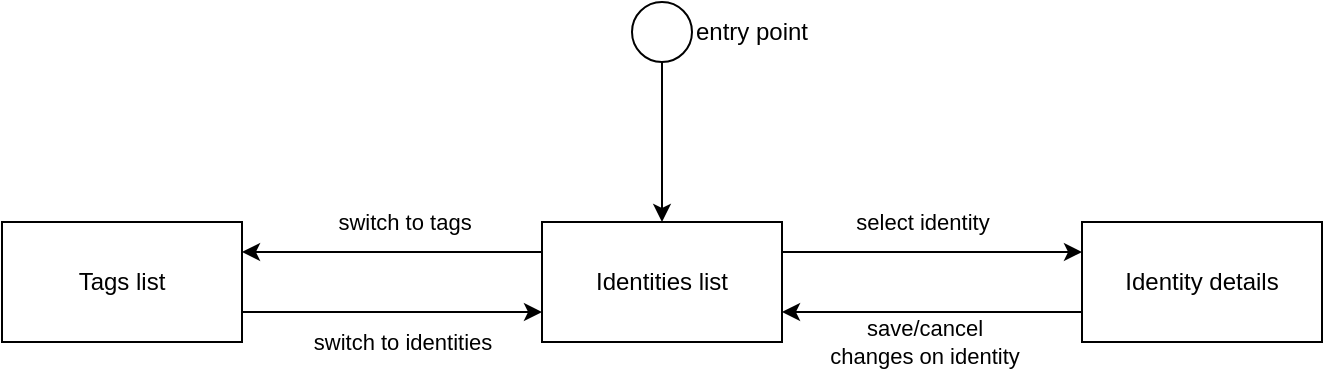 <mxfile version="15.1.3" type="device"><diagram id="FP3WPlr3hv3waeoiQwIz" name="Seite-1"><mxGraphModel dx="813" dy="470" grid="1" gridSize="10" guides="1" tooltips="1" connect="1" arrows="1" fold="1" page="1" pageScale="1" pageWidth="827" pageHeight="1169" math="0" shadow="0"><root><mxCell id="0"/><mxCell id="1" parent="0"/><mxCell id="AwR4WVXcHHt3IVcoqare-1" value="Identities list" style="rounded=0;whiteSpace=wrap;html=1;" vertex="1" parent="1"><mxGeometry x="350" y="130" width="120" height="60" as="geometry"/></mxCell><mxCell id="AwR4WVXcHHt3IVcoqare-2" value="Identity details" style="rounded=0;whiteSpace=wrap;html=1;" vertex="1" parent="1"><mxGeometry x="620" y="130" width="120" height="60" as="geometry"/></mxCell><mxCell id="AwR4WVXcHHt3IVcoqare-3" value="Tags list" style="rounded=0;whiteSpace=wrap;html=1;" vertex="1" parent="1"><mxGeometry x="80" y="130" width="120" height="60" as="geometry"/></mxCell><mxCell id="AwR4WVXcHHt3IVcoqare-4" value="" style="endArrow=classic;html=1;exitX=1;exitY=0.25;exitDx=0;exitDy=0;entryX=0;entryY=0.25;entryDx=0;entryDy=0;" edge="1" parent="1" source="AwR4WVXcHHt3IVcoqare-1" target="AwR4WVXcHHt3IVcoqare-2"><mxGeometry width="50" height="50" relative="1" as="geometry"><mxPoint x="820" y="400" as="sourcePoint"/><mxPoint x="870" y="350" as="targetPoint"/></mxGeometry></mxCell><mxCell id="AwR4WVXcHHt3IVcoqare-11" value="select identity" style="edgeLabel;html=1;align=center;verticalAlign=middle;resizable=0;points=[];" vertex="1" connectable="0" parent="AwR4WVXcHHt3IVcoqare-4"><mxGeometry x="0.411" y="-1" relative="1" as="geometry"><mxPoint x="-36" y="-16" as="offset"/></mxGeometry></mxCell><mxCell id="AwR4WVXcHHt3IVcoqare-5" value="" style="endArrow=classic;html=1;entryX=1;entryY=0.75;entryDx=0;entryDy=0;exitX=0;exitY=0.75;exitDx=0;exitDy=0;" edge="1" parent="1" source="AwR4WVXcHHt3IVcoqare-2" target="AwR4WVXcHHt3IVcoqare-1"><mxGeometry width="50" height="50" relative="1" as="geometry"><mxPoint x="670" y="330" as="sourcePoint"/><mxPoint x="720" y="280" as="targetPoint"/></mxGeometry></mxCell><mxCell id="AwR4WVXcHHt3IVcoqare-12" value="save/cancel&lt;br&gt;changes on identity" style="edgeLabel;html=1;align=center;verticalAlign=middle;resizable=0;points=[];" vertex="1" connectable="0" parent="AwR4WVXcHHt3IVcoqare-5"><mxGeometry x="-0.259" relative="1" as="geometry"><mxPoint x="-24" y="15" as="offset"/></mxGeometry></mxCell><mxCell id="AwR4WVXcHHt3IVcoqare-6" value="" style="endArrow=classic;html=1;exitX=0;exitY=0.25;exitDx=0;exitDy=0;entryX=1;entryY=0.25;entryDx=0;entryDy=0;" edge="1" parent="1" source="AwR4WVXcHHt3IVcoqare-1" target="AwR4WVXcHHt3IVcoqare-3"><mxGeometry width="50" height="50" relative="1" as="geometry"><mxPoint x="190" y="150.0" as="sourcePoint"/><mxPoint x="290" y="190" as="targetPoint"/></mxGeometry></mxCell><mxCell id="AwR4WVXcHHt3IVcoqare-13" value="switch to tags" style="edgeLabel;html=1;align=center;verticalAlign=middle;resizable=0;points=[];" vertex="1" connectable="0" parent="AwR4WVXcHHt3IVcoqare-6"><mxGeometry x="-0.342" y="-1" relative="1" as="geometry"><mxPoint x="-20" y="-14" as="offset"/></mxGeometry></mxCell><mxCell id="AwR4WVXcHHt3IVcoqare-7" value="" style="endArrow=classic;html=1;exitX=1;exitY=0.75;exitDx=0;exitDy=0;entryX=0;entryY=0.75;entryDx=0;entryDy=0;" edge="1" parent="1" source="AwR4WVXcHHt3IVcoqare-3" target="AwR4WVXcHHt3IVcoqare-1"><mxGeometry width="50" height="50" relative="1" as="geometry"><mxPoint x="360" y="230.0" as="sourcePoint"/><mxPoint x="180" y="230.0" as="targetPoint"/></mxGeometry></mxCell><mxCell id="AwR4WVXcHHt3IVcoqare-14" value="switch to identities" style="edgeLabel;html=1;align=center;verticalAlign=middle;resizable=0;points=[];" vertex="1" connectable="0" parent="AwR4WVXcHHt3IVcoqare-7"><mxGeometry x="0.329" relative="1" as="geometry"><mxPoint x="-20" y="15" as="offset"/></mxGeometry></mxCell><mxCell id="AwR4WVXcHHt3IVcoqare-8" value="" style="ellipse;fillColor=#ffffff;strokeColor=#000000;" vertex="1" parent="1"><mxGeometry x="395" y="20" width="30" height="30" as="geometry"/></mxCell><mxCell id="AwR4WVXcHHt3IVcoqare-9" value="" style="endArrow=classic;html=1;exitX=0.5;exitY=1;exitDx=0;exitDy=0;entryX=0.5;entryY=0;entryDx=0;entryDy=0;" edge="1" parent="1" source="AwR4WVXcHHt3IVcoqare-8" target="AwR4WVXcHHt3IVcoqare-1"><mxGeometry width="50" height="50" relative="1" as="geometry"><mxPoint x="390" y="240" as="sourcePoint"/><mxPoint x="440" y="190" as="targetPoint"/></mxGeometry></mxCell><mxCell id="AwR4WVXcHHt3IVcoqare-10" value="entry point" style="text;html=1;strokeColor=none;fillColor=none;align=center;verticalAlign=middle;whiteSpace=wrap;rounded=0;" vertex="1" parent="1"><mxGeometry x="420" y="25" width="70" height="20" as="geometry"/></mxCell></root></mxGraphModel></diagram></mxfile>